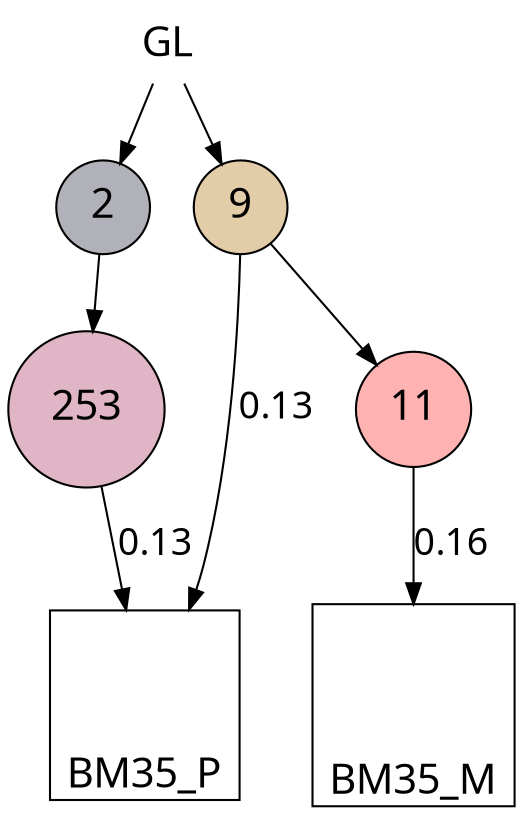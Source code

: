 digraph G { 
size ="10,10"
forcelabels=true
0 -> 2[ label="" fontname="Dialog.bold" fontsize=18];
0 -> 1[ label="" fontname="Dialog.bold" fontsize=18];
1 -> 4[ label="" fontname="Dialog.bold" fontsize=18];
2 -> 3[ label="" fontname="Dialog.bold" fontsize=18];
4 -> 6[ label="0.16" fontname="Dialog.bold" fontsize=18];
3 -> 7[ label="0.13" fontname="Dialog.bold" fontsize=18];
1 -> 7[ label="0.13" fontname="Dialog.bold" fontsize=18];
0 [ shape=plaintext label="GL" fontname="Dialog.bold" fontsize=20 style=filled fillcolor="#ffffff" color="#000000" width=0.625 heigth=0.625];
1 [ shape=circle label="9" fontname="Dialog.bold" fontsize=20 style=filled fillcolor="#e3cda8" color="#000000" width=0.625 heigth=0.625];
2 [ shape=circle label="2" fontname="Dialog.bold" fontsize=20 style=filled fillcolor="#b1b1ba" color="#000000" width=0.625 heigth=0.625];
3 [ shape=circle label="253" fontname="Dialog.bold" fontsize=20 style=filled fillcolor="#e0b6c7" color="#000000" width=1.0416666666666667 heigth=1.0416666666666667];
4 [ shape=circle label="11" fontname="Dialog.bold" fontsize=20 style=filled fillcolor="#ffb2b2" color="#000000" width=0.4583333333333333 heigth=0.4583333333333333];
6 [image="/lustre/rde/user/guoxc/project/181126_12Sample_BrM/phylogenetic/INcloudL/03LICHEE/lichee_dot_img_temp/img_1545198097075_6.png" shape=square label="BM35_M" labelloc=b fontname="Dialog.bold" fontsize=20 style=filled fillcolor="#ffffff" color="#000000" width=0.8333333333333334 heigth=0.8333333333333334];
7 [image="/lustre/rde/user/guoxc/project/181126_12Sample_BrM/phylogenetic/INcloudL/03LICHEE/lichee_dot_img_temp/img_1545198097075_7.png" shape=square label="BM35_P" labelloc=b fontname="Dialog.bold" fontsize=20 style=filled fillcolor="#ffffff" color="#000000" width=0.8333333333333334 heigth=0.8333333333333334];
{ rank = sink; 6; 7; } 
}